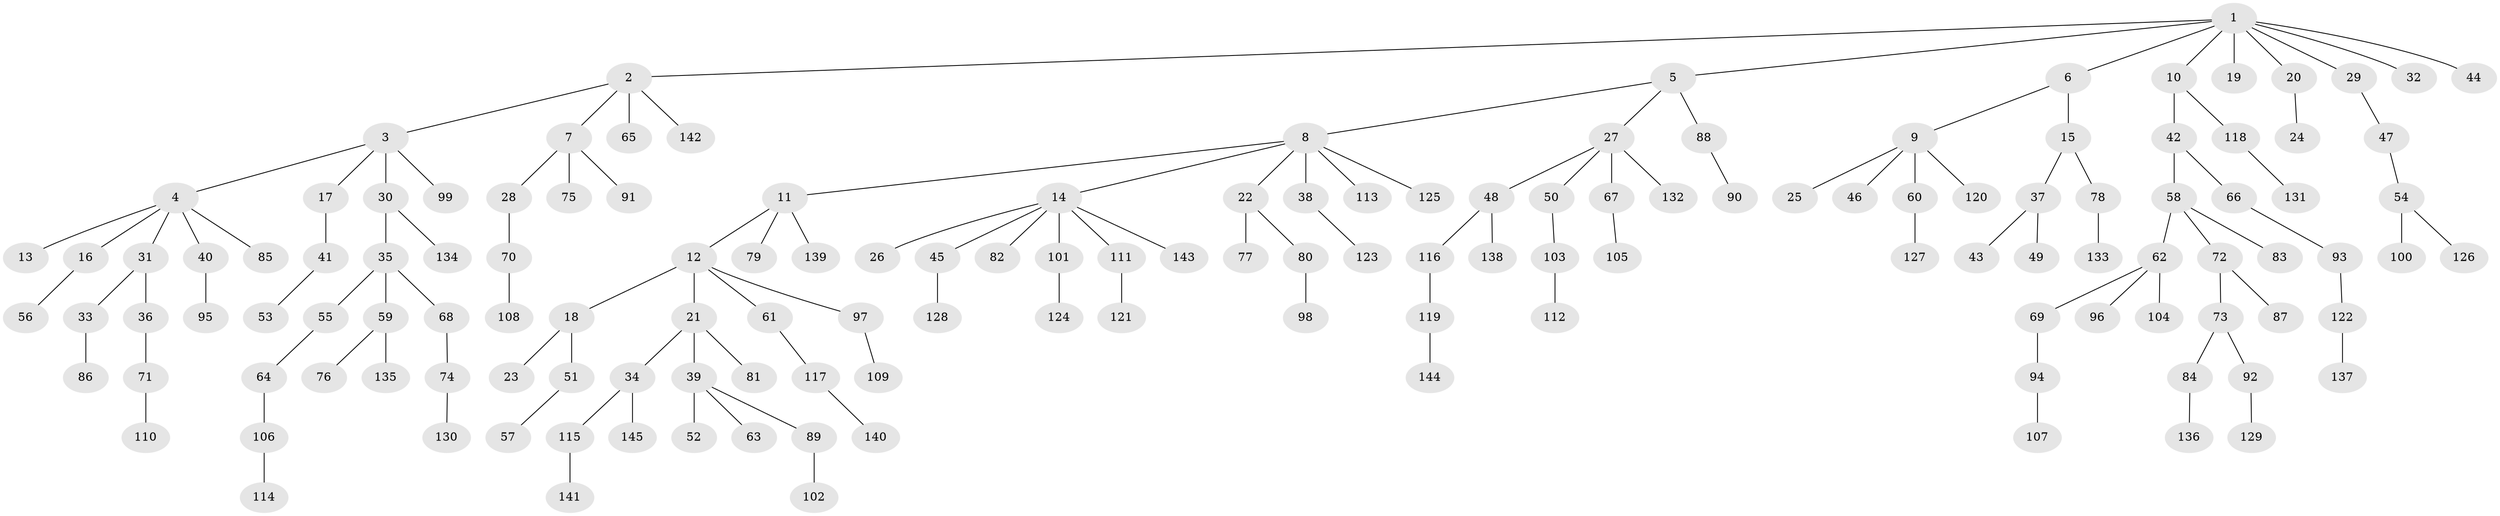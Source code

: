 // Generated by graph-tools (version 1.1) at 2025/52/03/09/25 04:52:36]
// undirected, 145 vertices, 144 edges
graph export_dot {
graph [start="1"]
  node [color=gray90,style=filled];
  1;
  2;
  3;
  4;
  5;
  6;
  7;
  8;
  9;
  10;
  11;
  12;
  13;
  14;
  15;
  16;
  17;
  18;
  19;
  20;
  21;
  22;
  23;
  24;
  25;
  26;
  27;
  28;
  29;
  30;
  31;
  32;
  33;
  34;
  35;
  36;
  37;
  38;
  39;
  40;
  41;
  42;
  43;
  44;
  45;
  46;
  47;
  48;
  49;
  50;
  51;
  52;
  53;
  54;
  55;
  56;
  57;
  58;
  59;
  60;
  61;
  62;
  63;
  64;
  65;
  66;
  67;
  68;
  69;
  70;
  71;
  72;
  73;
  74;
  75;
  76;
  77;
  78;
  79;
  80;
  81;
  82;
  83;
  84;
  85;
  86;
  87;
  88;
  89;
  90;
  91;
  92;
  93;
  94;
  95;
  96;
  97;
  98;
  99;
  100;
  101;
  102;
  103;
  104;
  105;
  106;
  107;
  108;
  109;
  110;
  111;
  112;
  113;
  114;
  115;
  116;
  117;
  118;
  119;
  120;
  121;
  122;
  123;
  124;
  125;
  126;
  127;
  128;
  129;
  130;
  131;
  132;
  133;
  134;
  135;
  136;
  137;
  138;
  139;
  140;
  141;
  142;
  143;
  144;
  145;
  1 -- 2;
  1 -- 5;
  1 -- 6;
  1 -- 10;
  1 -- 19;
  1 -- 20;
  1 -- 29;
  1 -- 32;
  1 -- 44;
  2 -- 3;
  2 -- 7;
  2 -- 65;
  2 -- 142;
  3 -- 4;
  3 -- 17;
  3 -- 30;
  3 -- 99;
  4 -- 13;
  4 -- 16;
  4 -- 31;
  4 -- 40;
  4 -- 85;
  5 -- 8;
  5 -- 27;
  5 -- 88;
  6 -- 9;
  6 -- 15;
  7 -- 28;
  7 -- 75;
  7 -- 91;
  8 -- 11;
  8 -- 14;
  8 -- 22;
  8 -- 38;
  8 -- 113;
  8 -- 125;
  9 -- 25;
  9 -- 46;
  9 -- 60;
  9 -- 120;
  10 -- 42;
  10 -- 118;
  11 -- 12;
  11 -- 79;
  11 -- 139;
  12 -- 18;
  12 -- 21;
  12 -- 61;
  12 -- 97;
  14 -- 26;
  14 -- 45;
  14 -- 82;
  14 -- 101;
  14 -- 111;
  14 -- 143;
  15 -- 37;
  15 -- 78;
  16 -- 56;
  17 -- 41;
  18 -- 23;
  18 -- 51;
  20 -- 24;
  21 -- 34;
  21 -- 39;
  21 -- 81;
  22 -- 77;
  22 -- 80;
  27 -- 48;
  27 -- 50;
  27 -- 67;
  27 -- 132;
  28 -- 70;
  29 -- 47;
  30 -- 35;
  30 -- 134;
  31 -- 33;
  31 -- 36;
  33 -- 86;
  34 -- 115;
  34 -- 145;
  35 -- 55;
  35 -- 59;
  35 -- 68;
  36 -- 71;
  37 -- 43;
  37 -- 49;
  38 -- 123;
  39 -- 52;
  39 -- 63;
  39 -- 89;
  40 -- 95;
  41 -- 53;
  42 -- 58;
  42 -- 66;
  45 -- 128;
  47 -- 54;
  48 -- 116;
  48 -- 138;
  50 -- 103;
  51 -- 57;
  54 -- 100;
  54 -- 126;
  55 -- 64;
  58 -- 62;
  58 -- 72;
  58 -- 83;
  59 -- 76;
  59 -- 135;
  60 -- 127;
  61 -- 117;
  62 -- 69;
  62 -- 96;
  62 -- 104;
  64 -- 106;
  66 -- 93;
  67 -- 105;
  68 -- 74;
  69 -- 94;
  70 -- 108;
  71 -- 110;
  72 -- 73;
  72 -- 87;
  73 -- 84;
  73 -- 92;
  74 -- 130;
  78 -- 133;
  80 -- 98;
  84 -- 136;
  88 -- 90;
  89 -- 102;
  92 -- 129;
  93 -- 122;
  94 -- 107;
  97 -- 109;
  101 -- 124;
  103 -- 112;
  106 -- 114;
  111 -- 121;
  115 -- 141;
  116 -- 119;
  117 -- 140;
  118 -- 131;
  119 -- 144;
  122 -- 137;
}
